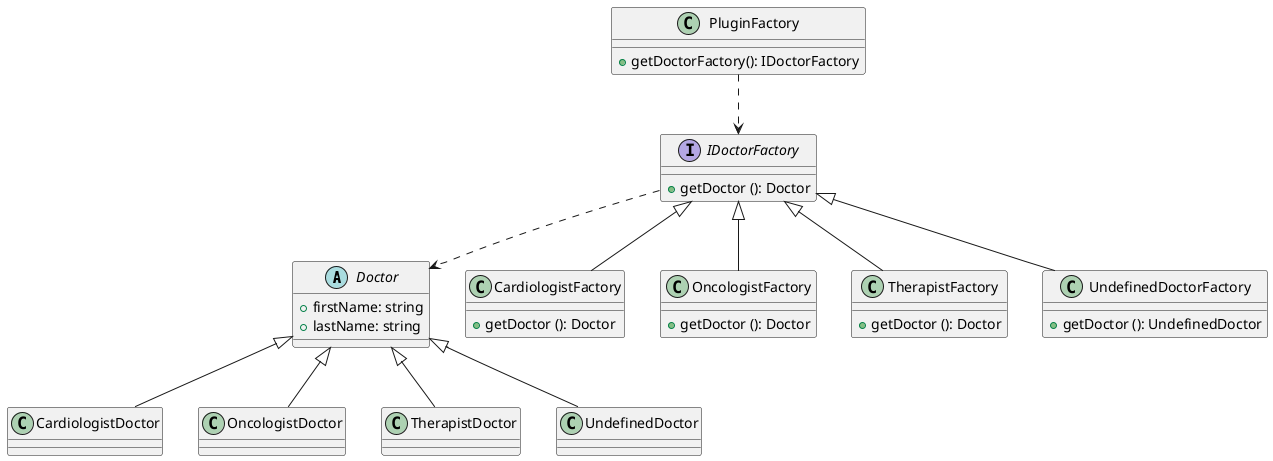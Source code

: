 @startuml

abstract class Doctor {
    + firstName: string
    + lastName: string
}

class CardiologistDoctor {
}

class OncologistDoctor {
}

class TherapistDoctor {
}

class UndefinedDoctor {
}

interface IDoctorFactory {
    + getDoctor (): Doctor
}

class CardiologistFactory {
    + getDoctor (): Doctor
}

class OncologistFactory {
    + getDoctor (): Doctor
}

class TherapistFactory {
    + getDoctor (): Doctor
}

class UndefinedDoctorFactory {
    + getDoctor (): UndefinedDoctor
}

class PluginFactory {
    + getDoctorFactory(): IDoctorFactory
}

PluginFactory ..> IDoctorFactory

IDoctorFactory <|-- CardiologistFactory
IDoctorFactory <|-- OncologistFactory
IDoctorFactory <|-- TherapistFactory
IDoctorFactory <|-- UndefinedDoctorFactory

IDoctorFactory ..> Doctor

Doctor <|-- CardiologistDoctor
Doctor <|-- OncologistDoctor
Doctor <|-- TherapistDoctor
Doctor <|-- UndefinedDoctor

@enduml
